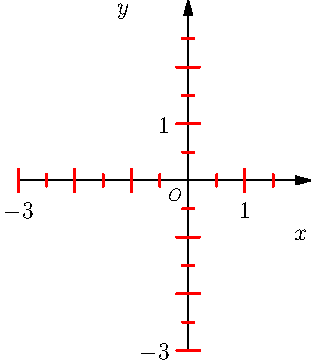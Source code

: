 import graph;  
unitsize(1cm);

xlimits( -3, 2);  
ylimits( -3, 3);

xaxis("$x$", Ticks(ticklabel=OmitFormat(-2,-1,2),
                   modify=NoZero,
                   1bp+red,
                   end=false),
      arrow=Arrow);

yaxis("$y$", Ticks(ticklabel=OmitFormat(-2,-1,2,3),
                   modify=NoZero,
                   1bp+red,
                   end=false),
      arrow=Arrow);

labelx(scale(.75)*"$O$",0,SW);
